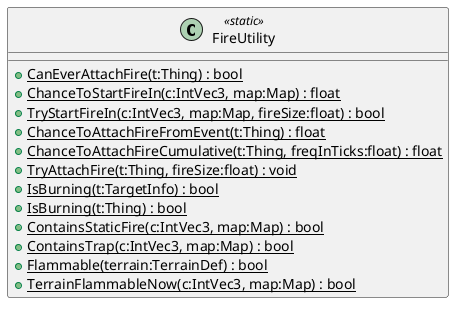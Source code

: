 @startuml
class FireUtility <<static>> {
    + {static} CanEverAttachFire(t:Thing) : bool
    + {static} ChanceToStartFireIn(c:IntVec3, map:Map) : float
    + {static} TryStartFireIn(c:IntVec3, map:Map, fireSize:float) : bool
    + {static} ChanceToAttachFireFromEvent(t:Thing) : float
    + {static} ChanceToAttachFireCumulative(t:Thing, freqInTicks:float) : float
    + {static} TryAttachFire(t:Thing, fireSize:float) : void
    + {static} IsBurning(t:TargetInfo) : bool
    + {static} IsBurning(t:Thing) : bool
    + {static} ContainsStaticFire(c:IntVec3, map:Map) : bool
    + {static} ContainsTrap(c:IntVec3, map:Map) : bool
    + {static} Flammable(terrain:TerrainDef) : bool
    + {static} TerrainFlammableNow(c:IntVec3, map:Map) : bool
}
@enduml
